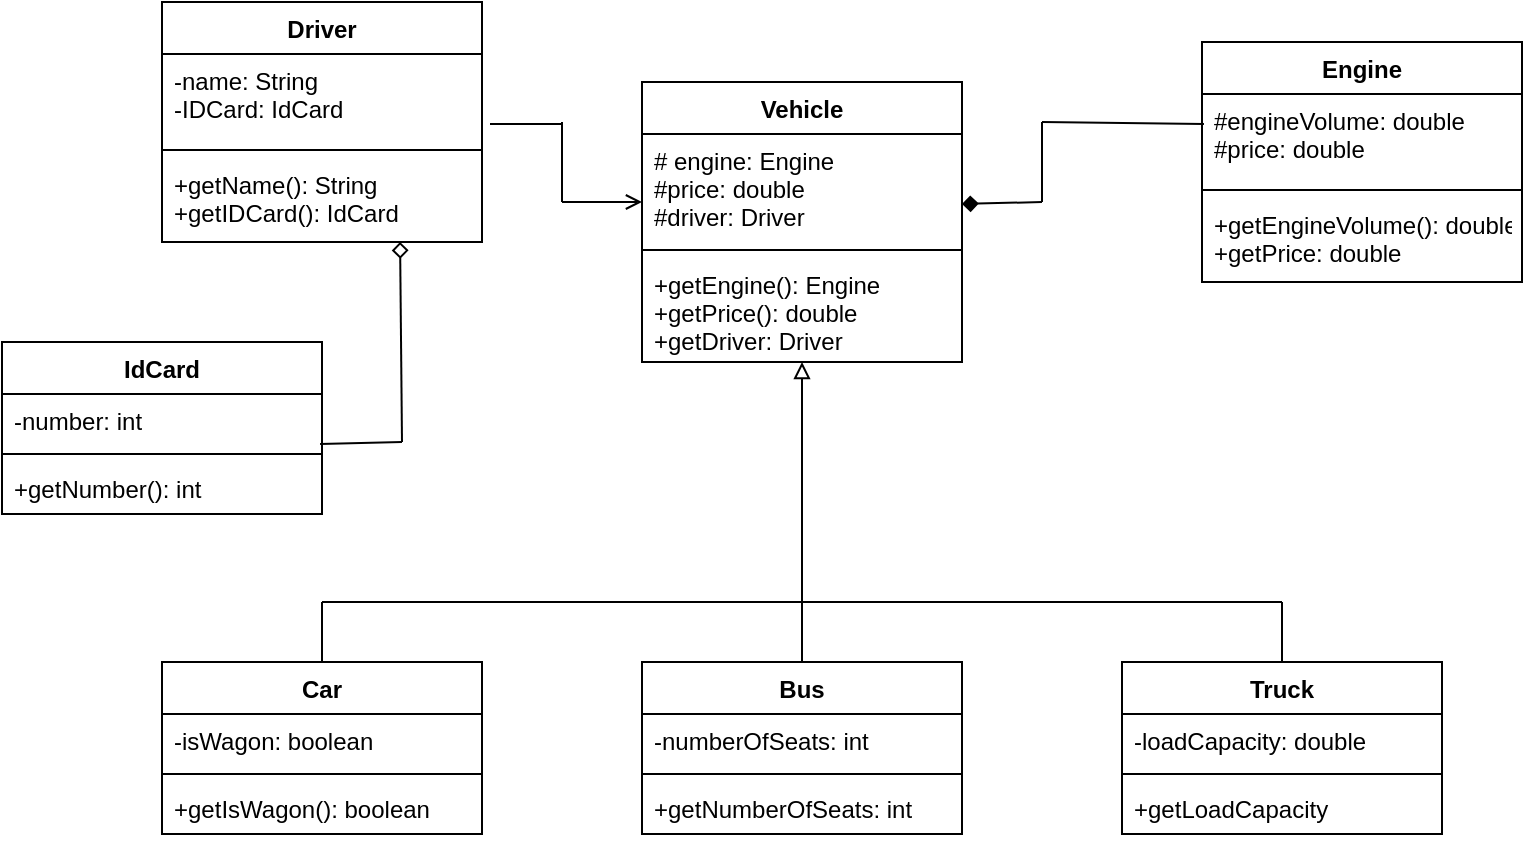 <mxfile version="14.5.1" type="github">
  <diagram id="C5RBs43oDa-KdzZeNtuy" name="Page-1">
    <mxGraphModel dx="946" dy="687" grid="1" gridSize="10" guides="1" tooltips="1" connect="1" arrows="1" fold="1" page="1" pageScale="1" pageWidth="827" pageHeight="1169" math="0" shadow="0">
      <root>
        <mxCell id="WIyWlLk6GJQsqaUBKTNV-0" />
        <mxCell id="WIyWlLk6GJQsqaUBKTNV-1" parent="WIyWlLk6GJQsqaUBKTNV-0" />
        <mxCell id="JLBLxSf0_ygth-kmL2uD-0" value="Vehicle" style="swimlane;fontStyle=1;align=center;verticalAlign=top;childLayout=stackLayout;horizontal=1;startSize=26;horizontalStack=0;resizeParent=1;resizeParentMax=0;resizeLast=0;collapsible=1;marginBottom=0;" vertex="1" parent="WIyWlLk6GJQsqaUBKTNV-1">
          <mxGeometry x="320" y="260" width="160" height="140" as="geometry" />
        </mxCell>
        <mxCell id="JLBLxSf0_ygth-kmL2uD-1" value="# engine: Engine&#xa;#price: double&#xa;#driver: Driver" style="text;strokeColor=none;fillColor=none;align=left;verticalAlign=top;spacingLeft=4;spacingRight=4;overflow=hidden;rotatable=0;points=[[0,0.5],[1,0.5]];portConstraint=eastwest;" vertex="1" parent="JLBLxSf0_ygth-kmL2uD-0">
          <mxGeometry y="26" width="160" height="54" as="geometry" />
        </mxCell>
        <mxCell id="JLBLxSf0_ygth-kmL2uD-2" value="" style="line;strokeWidth=1;fillColor=none;align=left;verticalAlign=middle;spacingTop=-1;spacingLeft=3;spacingRight=3;rotatable=0;labelPosition=right;points=[];portConstraint=eastwest;" vertex="1" parent="JLBLxSf0_ygth-kmL2uD-0">
          <mxGeometry y="80" width="160" height="8" as="geometry" />
        </mxCell>
        <mxCell id="JLBLxSf0_ygth-kmL2uD-3" value="+getEngine(): Engine&#xa;+getPrice(): double&#xa;+getDriver: Driver" style="text;strokeColor=none;fillColor=none;align=left;verticalAlign=top;spacingLeft=4;spacingRight=4;overflow=hidden;rotatable=0;points=[[0,0.5],[1,0.5]];portConstraint=eastwest;" vertex="1" parent="JLBLxSf0_ygth-kmL2uD-0">
          <mxGeometry y="88" width="160" height="52" as="geometry" />
        </mxCell>
        <mxCell id="JLBLxSf0_ygth-kmL2uD-4" value="Car" style="swimlane;fontStyle=1;align=center;verticalAlign=top;childLayout=stackLayout;horizontal=1;startSize=26;horizontalStack=0;resizeParent=1;resizeParentMax=0;resizeLast=0;collapsible=1;marginBottom=0;" vertex="1" parent="WIyWlLk6GJQsqaUBKTNV-1">
          <mxGeometry x="80" y="550" width="160" height="86" as="geometry">
            <mxRectangle x="60" y="480" width="100" height="26" as="alternateBounds" />
          </mxGeometry>
        </mxCell>
        <mxCell id="JLBLxSf0_ygth-kmL2uD-5" value="-isWagon: boolean" style="text;strokeColor=none;fillColor=none;align=left;verticalAlign=top;spacingLeft=4;spacingRight=4;overflow=hidden;rotatable=0;points=[[0,0.5],[1,0.5]];portConstraint=eastwest;" vertex="1" parent="JLBLxSf0_ygth-kmL2uD-4">
          <mxGeometry y="26" width="160" height="26" as="geometry" />
        </mxCell>
        <mxCell id="JLBLxSf0_ygth-kmL2uD-6" value="" style="line;strokeWidth=1;fillColor=none;align=left;verticalAlign=middle;spacingTop=-1;spacingLeft=3;spacingRight=3;rotatable=0;labelPosition=right;points=[];portConstraint=eastwest;" vertex="1" parent="JLBLxSf0_ygth-kmL2uD-4">
          <mxGeometry y="52" width="160" height="8" as="geometry" />
        </mxCell>
        <mxCell id="JLBLxSf0_ygth-kmL2uD-7" value="+getIsWagon(): boolean" style="text;strokeColor=none;fillColor=none;align=left;verticalAlign=top;spacingLeft=4;spacingRight=4;overflow=hidden;rotatable=0;points=[[0,0.5],[1,0.5]];portConstraint=eastwest;" vertex="1" parent="JLBLxSf0_ygth-kmL2uD-4">
          <mxGeometry y="60" width="160" height="26" as="geometry" />
        </mxCell>
        <mxCell id="JLBLxSf0_ygth-kmL2uD-8" value="Bus" style="swimlane;fontStyle=1;align=center;verticalAlign=top;childLayout=stackLayout;horizontal=1;startSize=26;horizontalStack=0;resizeParent=1;resizeParentMax=0;resizeLast=0;collapsible=1;marginBottom=0;" vertex="1" parent="WIyWlLk6GJQsqaUBKTNV-1">
          <mxGeometry x="320" y="550" width="160" height="86" as="geometry" />
        </mxCell>
        <mxCell id="JLBLxSf0_ygth-kmL2uD-9" value="-numberOfSeats: int" style="text;strokeColor=none;fillColor=none;align=left;verticalAlign=top;spacingLeft=4;spacingRight=4;overflow=hidden;rotatable=0;points=[[0,0.5],[1,0.5]];portConstraint=eastwest;" vertex="1" parent="JLBLxSf0_ygth-kmL2uD-8">
          <mxGeometry y="26" width="160" height="26" as="geometry" />
        </mxCell>
        <mxCell id="JLBLxSf0_ygth-kmL2uD-10" value="" style="line;strokeWidth=1;fillColor=none;align=left;verticalAlign=middle;spacingTop=-1;spacingLeft=3;spacingRight=3;rotatable=0;labelPosition=right;points=[];portConstraint=eastwest;" vertex="1" parent="JLBLxSf0_ygth-kmL2uD-8">
          <mxGeometry y="52" width="160" height="8" as="geometry" />
        </mxCell>
        <mxCell id="JLBLxSf0_ygth-kmL2uD-11" value="+getNumberOfSeats: int" style="text;strokeColor=none;fillColor=none;align=left;verticalAlign=top;spacingLeft=4;spacingRight=4;overflow=hidden;rotatable=0;points=[[0,0.5],[1,0.5]];portConstraint=eastwest;" vertex="1" parent="JLBLxSf0_ygth-kmL2uD-8">
          <mxGeometry y="60" width="160" height="26" as="geometry" />
        </mxCell>
        <mxCell id="JLBLxSf0_ygth-kmL2uD-12" value="Truck" style="swimlane;fontStyle=1;align=center;verticalAlign=top;childLayout=stackLayout;horizontal=1;startSize=26;horizontalStack=0;resizeParent=1;resizeParentMax=0;resizeLast=0;collapsible=1;marginBottom=0;" vertex="1" parent="WIyWlLk6GJQsqaUBKTNV-1">
          <mxGeometry x="560" y="550" width="160" height="86" as="geometry" />
        </mxCell>
        <mxCell id="JLBLxSf0_ygth-kmL2uD-13" value="-loadCapacity: double" style="text;strokeColor=none;fillColor=none;align=left;verticalAlign=top;spacingLeft=4;spacingRight=4;overflow=hidden;rotatable=0;points=[[0,0.5],[1,0.5]];portConstraint=eastwest;" vertex="1" parent="JLBLxSf0_ygth-kmL2uD-12">
          <mxGeometry y="26" width="160" height="26" as="geometry" />
        </mxCell>
        <mxCell id="JLBLxSf0_ygth-kmL2uD-14" value="" style="line;strokeWidth=1;fillColor=none;align=left;verticalAlign=middle;spacingTop=-1;spacingLeft=3;spacingRight=3;rotatable=0;labelPosition=right;points=[];portConstraint=eastwest;" vertex="1" parent="JLBLxSf0_ygth-kmL2uD-12">
          <mxGeometry y="52" width="160" height="8" as="geometry" />
        </mxCell>
        <mxCell id="JLBLxSf0_ygth-kmL2uD-15" value="+getLoadCapacity" style="text;strokeColor=none;fillColor=none;align=left;verticalAlign=top;spacingLeft=4;spacingRight=4;overflow=hidden;rotatable=0;points=[[0,0.5],[1,0.5]];portConstraint=eastwest;" vertex="1" parent="JLBLxSf0_ygth-kmL2uD-12">
          <mxGeometry y="60" width="160" height="26" as="geometry" />
        </mxCell>
        <mxCell id="JLBLxSf0_ygth-kmL2uD-16" value="Engine" style="swimlane;fontStyle=1;align=center;verticalAlign=top;childLayout=stackLayout;horizontal=1;startSize=26;horizontalStack=0;resizeParent=1;resizeParentMax=0;resizeLast=0;collapsible=1;marginBottom=0;" vertex="1" parent="WIyWlLk6GJQsqaUBKTNV-1">
          <mxGeometry x="600" y="240" width="160" height="120" as="geometry" />
        </mxCell>
        <mxCell id="JLBLxSf0_ygth-kmL2uD-17" value="#engineVolume: double&#xa;#price: double&#xa;" style="text;strokeColor=none;fillColor=none;align=left;verticalAlign=top;spacingLeft=4;spacingRight=4;overflow=hidden;rotatable=0;points=[[0,0.5],[1,0.5]];portConstraint=eastwest;" vertex="1" parent="JLBLxSf0_ygth-kmL2uD-16">
          <mxGeometry y="26" width="160" height="44" as="geometry" />
        </mxCell>
        <mxCell id="JLBLxSf0_ygth-kmL2uD-18" value="" style="line;strokeWidth=1;fillColor=none;align=left;verticalAlign=middle;spacingTop=-1;spacingLeft=3;spacingRight=3;rotatable=0;labelPosition=right;points=[];portConstraint=eastwest;" vertex="1" parent="JLBLxSf0_ygth-kmL2uD-16">
          <mxGeometry y="70" width="160" height="8" as="geometry" />
        </mxCell>
        <mxCell id="JLBLxSf0_ygth-kmL2uD-19" value="+getEngineVolume(): double&#xa;+getPrice: double" style="text;strokeColor=none;fillColor=none;align=left;verticalAlign=top;spacingLeft=4;spacingRight=4;overflow=hidden;rotatable=0;points=[[0,0.5],[1,0.5]];portConstraint=eastwest;" vertex="1" parent="JLBLxSf0_ygth-kmL2uD-16">
          <mxGeometry y="78" width="160" height="42" as="geometry" />
        </mxCell>
        <mxCell id="JLBLxSf0_ygth-kmL2uD-20" value="IdCard" style="swimlane;fontStyle=1;align=center;verticalAlign=top;childLayout=stackLayout;horizontal=1;startSize=26;horizontalStack=0;resizeParent=1;resizeParentMax=0;resizeLast=0;collapsible=1;marginBottom=0;" vertex="1" parent="WIyWlLk6GJQsqaUBKTNV-1">
          <mxGeometry y="390" width="160" height="86" as="geometry" />
        </mxCell>
        <mxCell id="JLBLxSf0_ygth-kmL2uD-21" value="-number: int" style="text;strokeColor=none;fillColor=none;align=left;verticalAlign=top;spacingLeft=4;spacingRight=4;overflow=hidden;rotatable=0;points=[[0,0.5],[1,0.5]];portConstraint=eastwest;" vertex="1" parent="JLBLxSf0_ygth-kmL2uD-20">
          <mxGeometry y="26" width="160" height="26" as="geometry" />
        </mxCell>
        <mxCell id="JLBLxSf0_ygth-kmL2uD-22" value="" style="line;strokeWidth=1;fillColor=none;align=left;verticalAlign=middle;spacingTop=-1;spacingLeft=3;spacingRight=3;rotatable=0;labelPosition=right;points=[];portConstraint=eastwest;" vertex="1" parent="JLBLxSf0_ygth-kmL2uD-20">
          <mxGeometry y="52" width="160" height="8" as="geometry" />
        </mxCell>
        <mxCell id="JLBLxSf0_ygth-kmL2uD-23" value="+getNumber(): int" style="text;strokeColor=none;fillColor=none;align=left;verticalAlign=top;spacingLeft=4;spacingRight=4;overflow=hidden;rotatable=0;points=[[0,0.5],[1,0.5]];portConstraint=eastwest;" vertex="1" parent="JLBLxSf0_ygth-kmL2uD-20">
          <mxGeometry y="60" width="160" height="26" as="geometry" />
        </mxCell>
        <mxCell id="JLBLxSf0_ygth-kmL2uD-24" value="Driver" style="swimlane;fontStyle=1;align=center;verticalAlign=top;childLayout=stackLayout;horizontal=1;startSize=26;horizontalStack=0;resizeParent=1;resizeParentMax=0;resizeLast=0;collapsible=1;marginBottom=0;" vertex="1" parent="WIyWlLk6GJQsqaUBKTNV-1">
          <mxGeometry x="80" y="220" width="160" height="120" as="geometry" />
        </mxCell>
        <mxCell id="JLBLxSf0_ygth-kmL2uD-25" value="-name: String&#xa;-IDCard: IdCard" style="text;strokeColor=none;fillColor=none;align=left;verticalAlign=top;spacingLeft=4;spacingRight=4;overflow=hidden;rotatable=0;points=[[0,0.5],[1,0.5]];portConstraint=eastwest;" vertex="1" parent="JLBLxSf0_ygth-kmL2uD-24">
          <mxGeometry y="26" width="160" height="44" as="geometry" />
        </mxCell>
        <mxCell id="JLBLxSf0_ygth-kmL2uD-26" value="" style="line;strokeWidth=1;fillColor=none;align=left;verticalAlign=middle;spacingTop=-1;spacingLeft=3;spacingRight=3;rotatable=0;labelPosition=right;points=[];portConstraint=eastwest;" vertex="1" parent="JLBLxSf0_ygth-kmL2uD-24">
          <mxGeometry y="70" width="160" height="8" as="geometry" />
        </mxCell>
        <mxCell id="JLBLxSf0_ygth-kmL2uD-27" value="+getName(): String&#xa;+getIDCard(): IdCard" style="text;strokeColor=none;fillColor=none;align=left;verticalAlign=top;spacingLeft=4;spacingRight=4;overflow=hidden;rotatable=0;points=[[0,0.5],[1,0.5]];portConstraint=eastwest;" vertex="1" parent="JLBLxSf0_ygth-kmL2uD-24">
          <mxGeometry y="78" width="160" height="42" as="geometry" />
        </mxCell>
        <mxCell id="JLBLxSf0_ygth-kmL2uD-28" value="" style="endArrow=none;html=1;" edge="1" parent="WIyWlLk6GJQsqaUBKTNV-1">
          <mxGeometry width="50" height="50" relative="1" as="geometry">
            <mxPoint x="400" y="520" as="sourcePoint" />
            <mxPoint x="400" y="550" as="targetPoint" />
          </mxGeometry>
        </mxCell>
        <mxCell id="JLBLxSf0_ygth-kmL2uD-29" value="" style="endArrow=none;html=1;" edge="1" parent="WIyWlLk6GJQsqaUBKTNV-1">
          <mxGeometry width="50" height="50" relative="1" as="geometry">
            <mxPoint x="160" y="550" as="sourcePoint" />
            <mxPoint x="160" y="520" as="targetPoint" />
          </mxGeometry>
        </mxCell>
        <mxCell id="JLBLxSf0_ygth-kmL2uD-30" value="" style="endArrow=none;html=1;" edge="1" parent="WIyWlLk6GJQsqaUBKTNV-1">
          <mxGeometry width="50" height="50" relative="1" as="geometry">
            <mxPoint x="640" y="550" as="sourcePoint" />
            <mxPoint x="640" y="520" as="targetPoint" />
          </mxGeometry>
        </mxCell>
        <mxCell id="JLBLxSf0_ygth-kmL2uD-31" value="" style="endArrow=none;html=1;" edge="1" parent="WIyWlLk6GJQsqaUBKTNV-1">
          <mxGeometry width="50" height="50" relative="1" as="geometry">
            <mxPoint x="160" y="520" as="sourcePoint" />
            <mxPoint x="640" y="520" as="targetPoint" />
            <Array as="points" />
          </mxGeometry>
        </mxCell>
        <mxCell id="JLBLxSf0_ygth-kmL2uD-32" value="" style="endArrow=block;html=1;endFill=0;" edge="1" parent="WIyWlLk6GJQsqaUBKTNV-1">
          <mxGeometry width="50" height="50" relative="1" as="geometry">
            <mxPoint x="400" y="520" as="sourcePoint" />
            <mxPoint x="400" y="400" as="targetPoint" />
          </mxGeometry>
        </mxCell>
        <mxCell id="JLBLxSf0_ygth-kmL2uD-35" value="" style="endArrow=none;html=1;entryX=0.006;entryY=0.341;entryDx=0;entryDy=0;entryPerimeter=0;" edge="1" parent="WIyWlLk6GJQsqaUBKTNV-1" target="JLBLxSf0_ygth-kmL2uD-17">
          <mxGeometry width="50" height="50" relative="1" as="geometry">
            <mxPoint x="520" y="280" as="sourcePoint" />
            <mxPoint x="600" y="278" as="targetPoint" />
          </mxGeometry>
        </mxCell>
        <mxCell id="JLBLxSf0_ygth-kmL2uD-36" value="" style="endArrow=none;html=1;" edge="1" parent="WIyWlLk6GJQsqaUBKTNV-1">
          <mxGeometry width="50" height="50" relative="1" as="geometry">
            <mxPoint x="520" y="320" as="sourcePoint" />
            <mxPoint x="520" y="280" as="targetPoint" />
          </mxGeometry>
        </mxCell>
        <mxCell id="JLBLxSf0_ygth-kmL2uD-37" value="" style="endArrow=diamond;html=1;endFill=1;" edge="1" parent="WIyWlLk6GJQsqaUBKTNV-1">
          <mxGeometry width="50" height="50" relative="1" as="geometry">
            <mxPoint x="520" y="320" as="sourcePoint" />
            <mxPoint x="480" y="321" as="targetPoint" />
          </mxGeometry>
        </mxCell>
        <mxCell id="JLBLxSf0_ygth-kmL2uD-38" value="" style="endArrow=none;html=1;entryX=1.025;entryY=0.795;entryDx=0;entryDy=0;entryPerimeter=0;" edge="1" parent="WIyWlLk6GJQsqaUBKTNV-1" target="JLBLxSf0_ygth-kmL2uD-25">
          <mxGeometry width="50" height="50" relative="1" as="geometry">
            <mxPoint x="280" y="281" as="sourcePoint" />
            <mxPoint x="460" y="330" as="targetPoint" />
          </mxGeometry>
        </mxCell>
        <mxCell id="JLBLxSf0_ygth-kmL2uD-39" value="" style="endArrow=none;html=1;" edge="1" parent="WIyWlLk6GJQsqaUBKTNV-1">
          <mxGeometry width="50" height="50" relative="1" as="geometry">
            <mxPoint x="280" y="320" as="sourcePoint" />
            <mxPoint x="280" y="280" as="targetPoint" />
          </mxGeometry>
        </mxCell>
        <mxCell id="JLBLxSf0_ygth-kmL2uD-40" value="" style="endArrow=open;html=1;endFill=0;" edge="1" parent="WIyWlLk6GJQsqaUBKTNV-1">
          <mxGeometry width="50" height="50" relative="1" as="geometry">
            <mxPoint x="280" y="320" as="sourcePoint" />
            <mxPoint x="320" y="320" as="targetPoint" />
          </mxGeometry>
        </mxCell>
        <mxCell id="JLBLxSf0_ygth-kmL2uD-41" value="" style="endArrow=none;html=1;exitX=0.994;exitY=0.962;exitDx=0;exitDy=0;exitPerimeter=0;" edge="1" parent="WIyWlLk6GJQsqaUBKTNV-1" source="JLBLxSf0_ygth-kmL2uD-21">
          <mxGeometry width="50" height="50" relative="1" as="geometry">
            <mxPoint x="410" y="380" as="sourcePoint" />
            <mxPoint x="200" y="440" as="targetPoint" />
          </mxGeometry>
        </mxCell>
        <mxCell id="JLBLxSf0_ygth-kmL2uD-43" value="" style="endArrow=diamond;html=1;endFill=0;entryX=0.744;entryY=1;entryDx=0;entryDy=0;entryPerimeter=0;startSize=17;" edge="1" parent="WIyWlLk6GJQsqaUBKTNV-1" target="JLBLxSf0_ygth-kmL2uD-27">
          <mxGeometry width="50" height="50" relative="1" as="geometry">
            <mxPoint x="200" y="440" as="sourcePoint" />
            <mxPoint x="460" y="330" as="targetPoint" />
          </mxGeometry>
        </mxCell>
      </root>
    </mxGraphModel>
  </diagram>
</mxfile>
